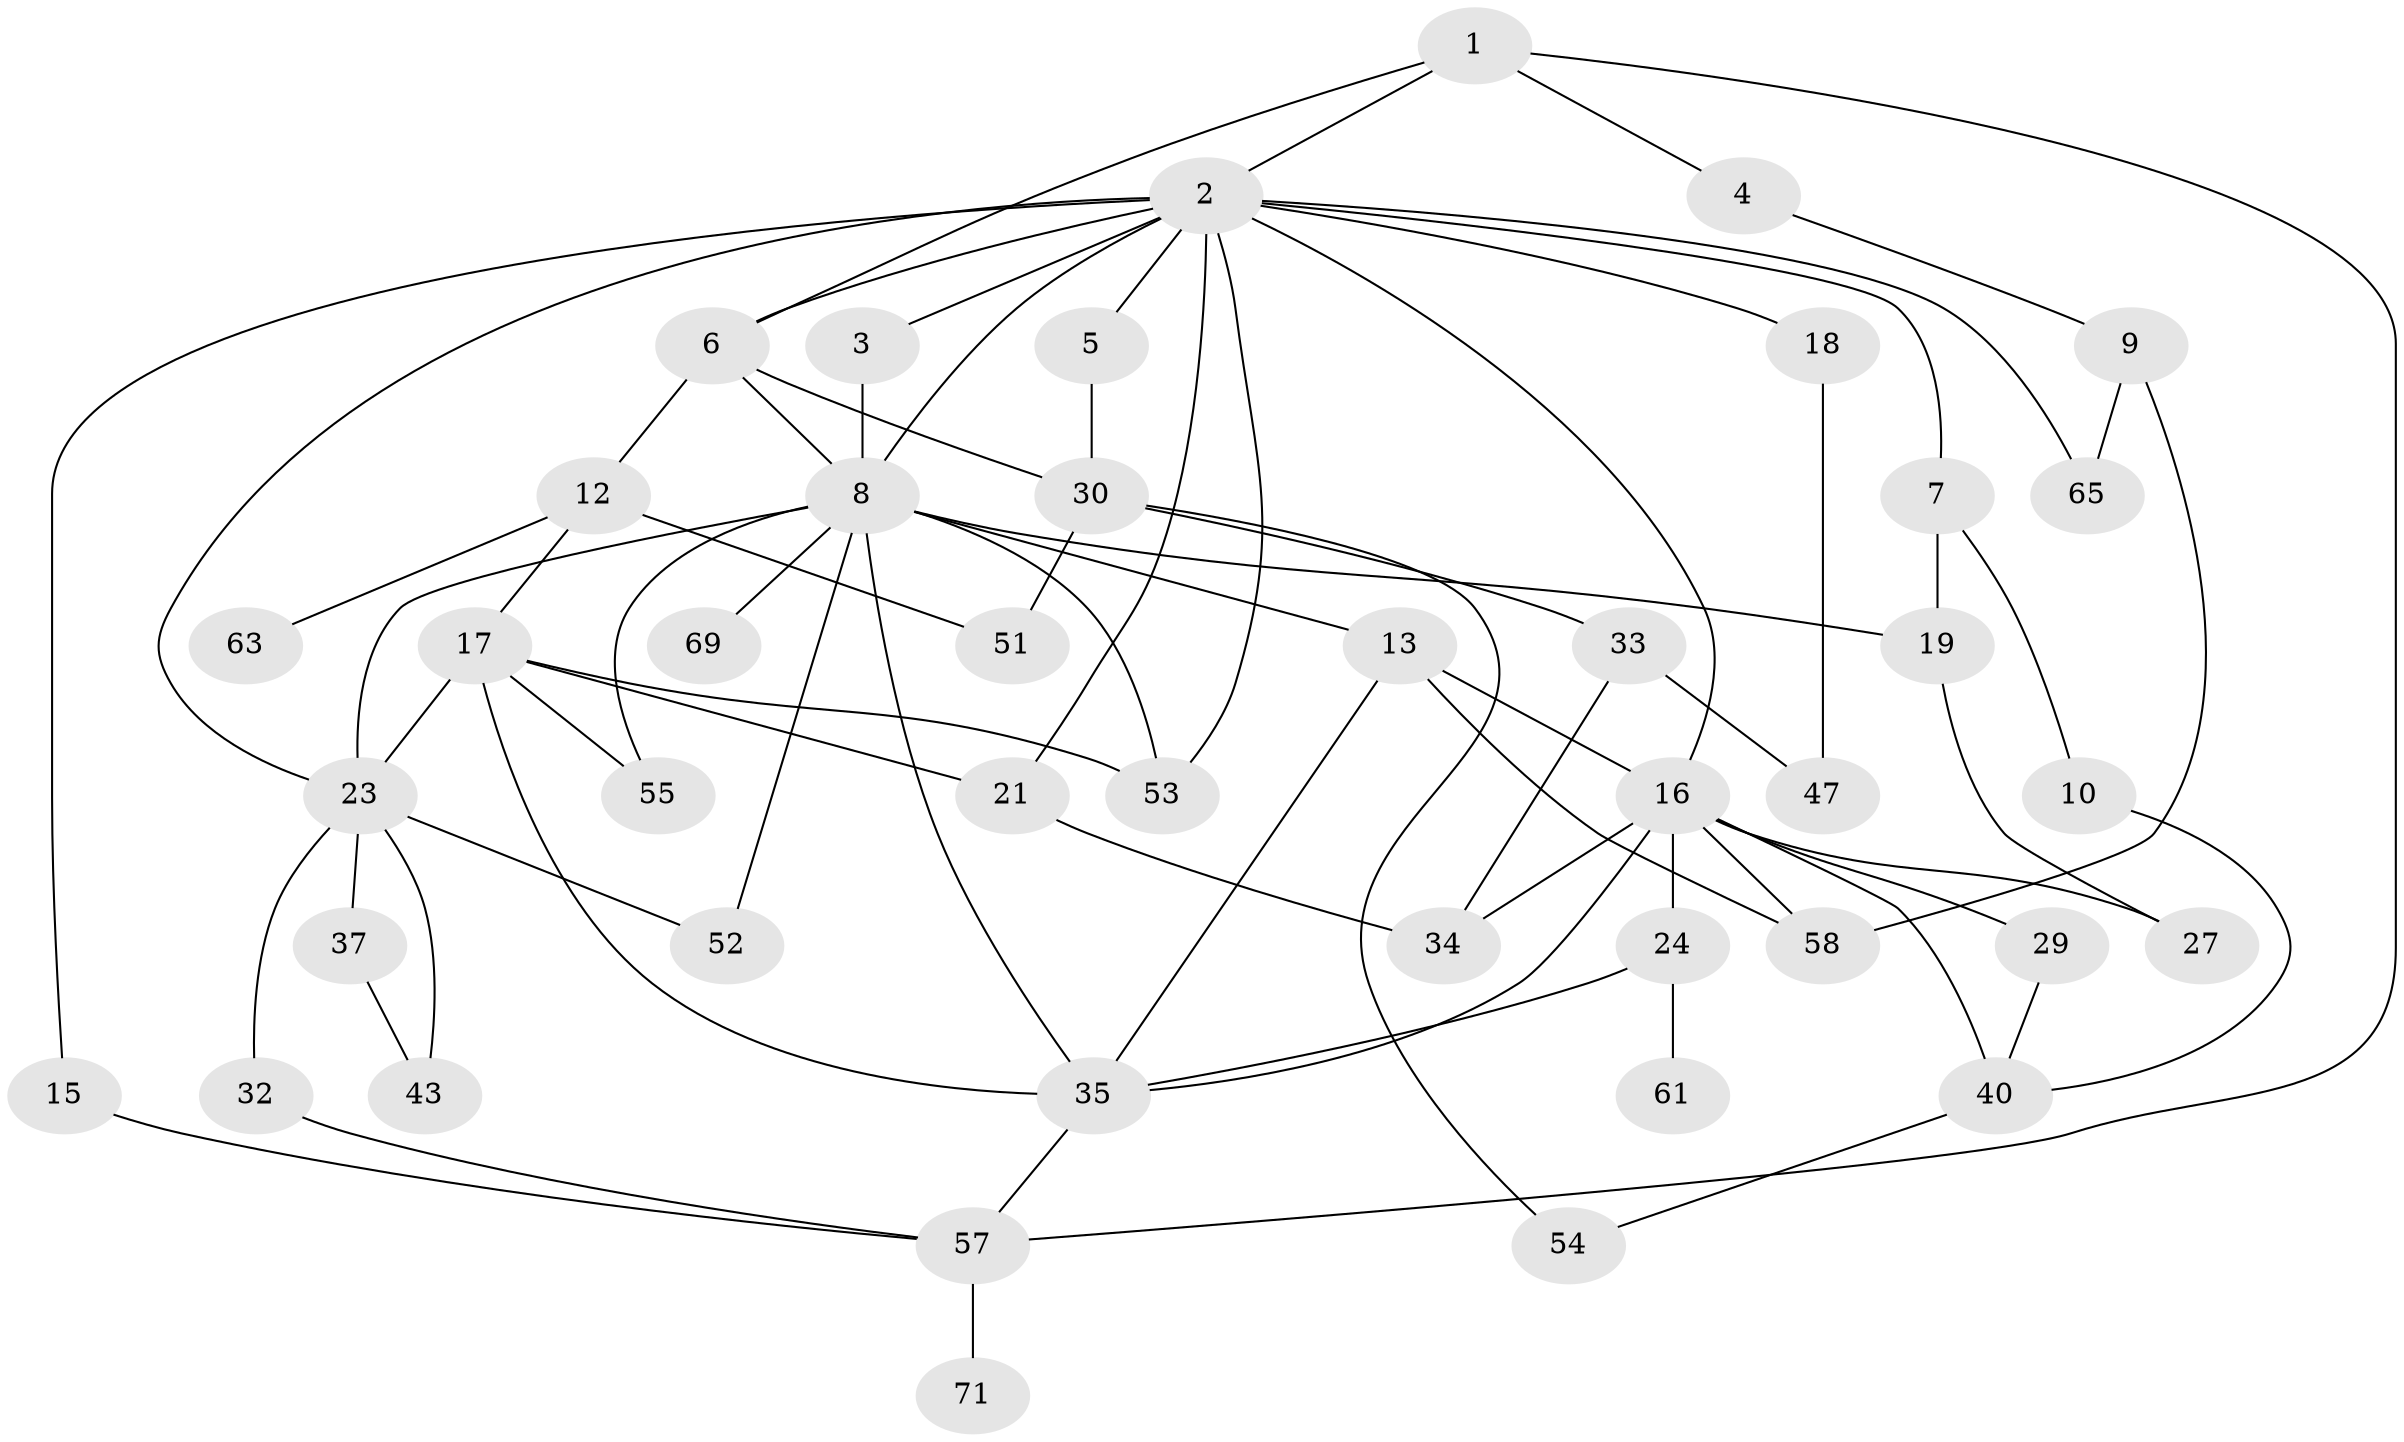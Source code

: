 // original degree distribution, {4: 0.08333333333333333, 10: 0.013888888888888888, 3: 0.2361111111111111, 2: 0.3472222222222222, 5: 0.09722222222222222, 7: 0.027777777777777776, 8: 0.013888888888888888, 1: 0.16666666666666666, 6: 0.013888888888888888}
// Generated by graph-tools (version 1.1) at 2025/41/03/06/25 10:41:26]
// undirected, 43 vertices, 74 edges
graph export_dot {
graph [start="1"]
  node [color=gray90,style=filled];
  1;
  2 [super="+14"];
  3 [super="+44"];
  4 [super="+39"];
  5;
  6 [super="+11"];
  7 [super="+38"];
  8 [super="+62"];
  9 [super="+20"];
  10 [super="+22"];
  12 [super="+36"];
  13 [super="+50"];
  15 [super="+28"];
  16 [super="+31"];
  17 [super="+66"];
  18;
  19 [super="+25"];
  21 [super="+42"];
  23 [super="+26"];
  24 [super="+49"];
  27 [super="+60"];
  29;
  30 [super="+45"];
  32;
  33;
  34 [super="+48"];
  35 [super="+56"];
  37 [super="+41"];
  40 [super="+64"];
  43 [super="+46"];
  47 [super="+67"];
  51;
  52;
  53 [super="+68"];
  54;
  55;
  57 [super="+70"];
  58 [super="+59"];
  61;
  63;
  65 [super="+72"];
  69;
  71;
  1 -- 2;
  1 -- 4;
  1 -- 6;
  1 -- 57;
  2 -- 3;
  2 -- 5;
  2 -- 7;
  2 -- 15;
  2 -- 16;
  2 -- 18;
  2 -- 65;
  2 -- 23;
  2 -- 53;
  2 -- 6;
  2 -- 21;
  2 -- 8;
  3 -- 8;
  4 -- 9;
  5 -- 30;
  6 -- 8;
  6 -- 12;
  6 -- 30;
  7 -- 10;
  7 -- 19;
  8 -- 13;
  8 -- 69;
  8 -- 35;
  8 -- 52;
  8 -- 19;
  8 -- 23;
  8 -- 55;
  8 -- 53;
  9 -- 65;
  9 -- 58;
  10 -- 40;
  12 -- 17;
  12 -- 63;
  12 -- 51;
  13 -- 16 [weight=2];
  13 -- 58;
  13 -- 35;
  15 -- 57;
  16 -- 24;
  16 -- 29;
  16 -- 35;
  16 -- 58;
  16 -- 27;
  16 -- 34 [weight=2];
  16 -- 40;
  17 -- 23;
  17 -- 53;
  17 -- 55;
  17 -- 21;
  17 -- 35;
  18 -- 47;
  19 -- 27;
  21 -- 34;
  23 -- 52;
  23 -- 43;
  23 -- 32;
  23 -- 37;
  24 -- 61;
  24 -- 35;
  29 -- 40;
  30 -- 33;
  30 -- 54;
  30 -- 51;
  32 -- 57;
  33 -- 47;
  33 -- 34;
  35 -- 57;
  37 -- 43;
  40 -- 54;
  57 -- 71;
}
